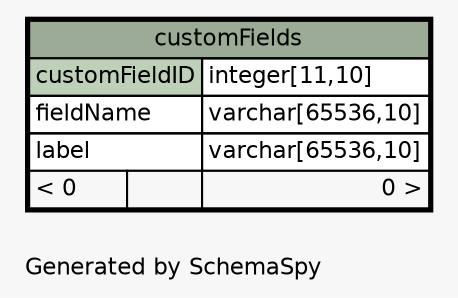 // dot 2.34.0 on Linux 3.11.6-1-ARCH
// SchemaSpy rev 590
digraph "oneDegreeRelationshipsDiagram" {
  graph [
    rankdir="RL"
    bgcolor="#f7f7f7"
    label="\nGenerated by SchemaSpy"
    labeljust="l"
    nodesep="0.18"
    ranksep="0.46"
    fontname="Helvetica"
    fontsize="11"
  ];
  node [
    fontname="Helvetica"
    fontsize="11"
    shape="plaintext"
  ];
  edge [
    arrowsize="0.8"
  ];
  "customFields" [
    label=<
    <TABLE BORDER="2" CELLBORDER="1" CELLSPACING="0" BGCOLOR="#ffffff">
      <TR><TD COLSPAN="3" BGCOLOR="#9bab96" ALIGN="CENTER">customFields</TD></TR>
      <TR><TD PORT="customFieldID" COLSPAN="2" BGCOLOR="#bed1b8" ALIGN="LEFT">customFieldID</TD><TD PORT="customFieldID.type" ALIGN="LEFT">integer[11,10]</TD></TR>
      <TR><TD PORT="fieldName" COLSPAN="2" ALIGN="LEFT">fieldName</TD><TD PORT="fieldName.type" ALIGN="LEFT">varchar[65536,10]</TD></TR>
      <TR><TD PORT="label" COLSPAN="2" ALIGN="LEFT">label</TD><TD PORT="label.type" ALIGN="LEFT">varchar[65536,10]</TD></TR>
      <TR><TD ALIGN="LEFT" BGCOLOR="#f7f7f7">&lt; 0</TD><TD ALIGN="RIGHT" BGCOLOR="#f7f7f7">  </TD><TD ALIGN="RIGHT" BGCOLOR="#f7f7f7">0 &gt;</TD></TR>
    </TABLE>>
    URL="customFields.html"
    tooltip="customFields"
  ];
}
